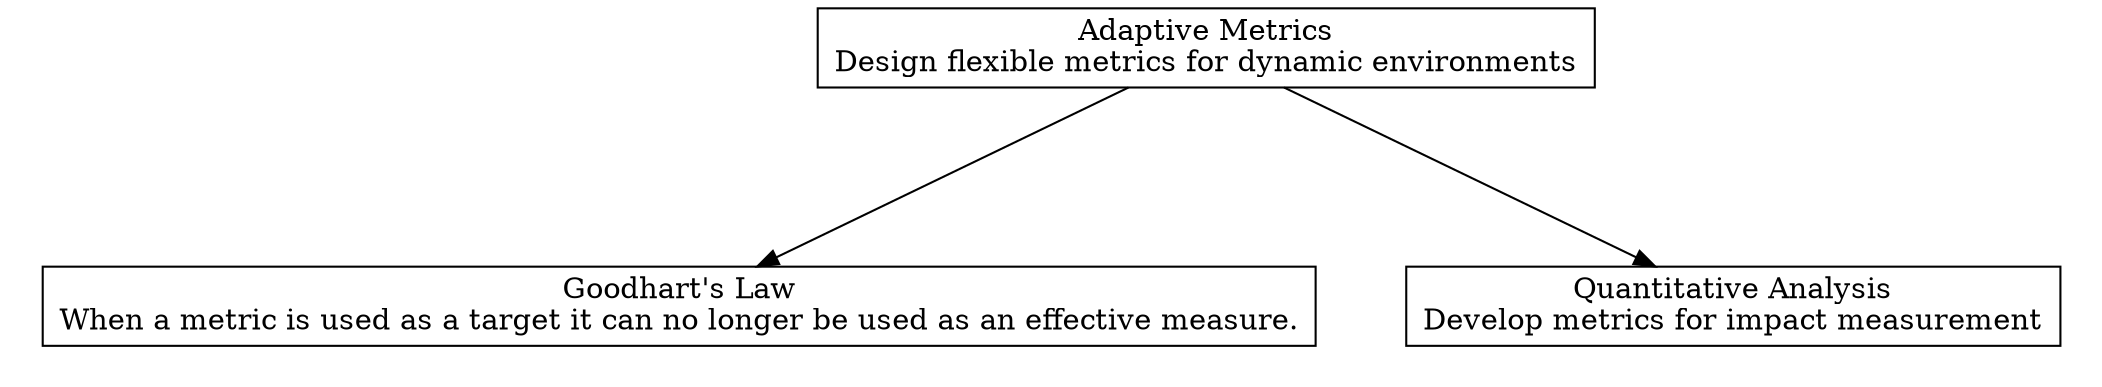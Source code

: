 digraph "" {
	graph [nodesep=0.6,
		rankdir=TB,
		ranksep=1.2
	];
	node [label="\N",
		shape=box
	];
	subgraph cluster_descendants {
		graph [rank=min,
			style=invis
		];
		"Quantitative Analysis"	[label="Quantitative Analysis\nDevelop metrics for impact measurement"];
		"Goodhart's Law"	[label="Goodhart's Law\nWhen a metric is used as a target it can no longer be used as an effective measure.\n"];
	}
	"Adaptive Metrics"	[label="Adaptive Metrics\nDesign flexible metrics for dynamic environments"];
	"Adaptive Metrics" -> "Quantitative Analysis";
	"Adaptive Metrics" -> "Goodhart's Law";
}
